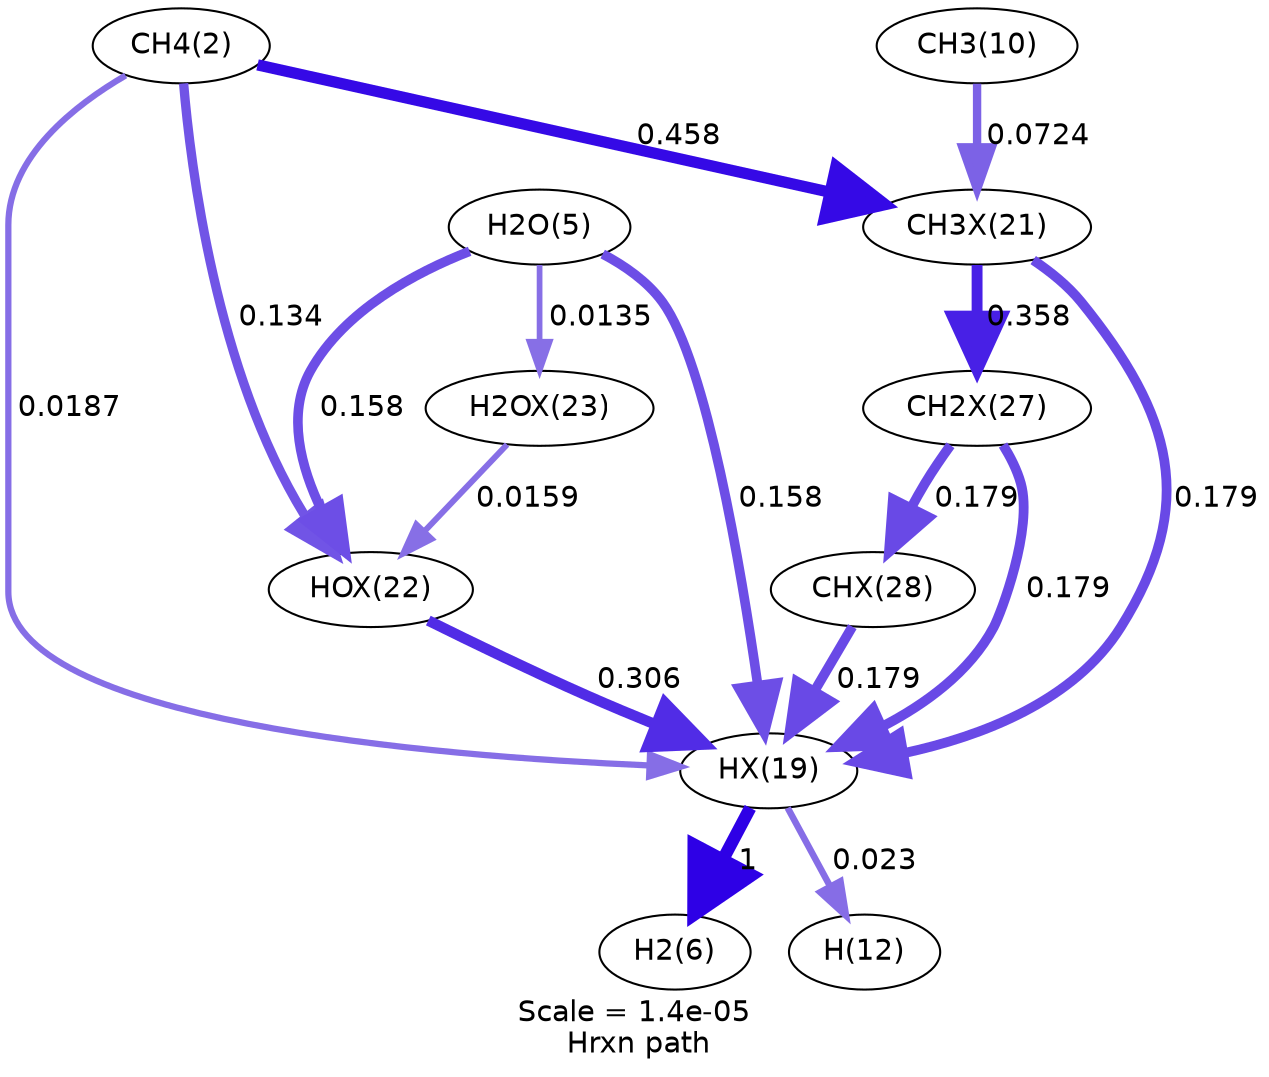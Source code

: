 digraph reaction_paths {
center=1;
s3 -> s23[fontname="Helvetica", penwidth=3, arrowsize=1.5, color="0.7, 0.519, 0.9"
, label=" 0.0187"];
s3 -> s26[fontname="Helvetica", penwidth=4.48, arrowsize=2.24, color="0.7, 0.634, 0.9"
, label=" 0.134"];
s3 -> s25[fontname="Helvetica", penwidth=5.41, arrowsize=2.71, color="0.7, 0.958, 0.9"
, label=" 0.458"];
s23 -> s7[fontname="Helvetica", penwidth=6, arrowsize=3, color="0.7, 1.5, 0.9"
, label=" 1"];
s23 -> s13[fontname="Helvetica", penwidth=3.15, arrowsize=1.58, color="0.7, 0.523, 0.9"
, label=" 0.023"];
s26 -> s23[fontname="Helvetica", penwidth=5.11, arrowsize=2.55, color="0.7, 0.806, 0.9"
, label=" 0.306"];
s6 -> s23[fontname="Helvetica", penwidth=4.61, arrowsize=2.3, color="0.7, 0.658, 0.9"
, label=" 0.158"];
s25 -> s23[fontname="Helvetica", penwidth=4.7, arrowsize=2.35, color="0.7, 0.679, 0.9"
, label=" 0.179"];
s31 -> s23[fontname="Helvetica", penwidth=4.7, arrowsize=2.35, color="0.7, 0.679, 0.9"
, label=" 0.179"];
s32 -> s23[fontname="Helvetica", penwidth=4.7, arrowsize=2.35, color="0.7, 0.679, 0.9"
, label=" 0.179"];
s6 -> s26[fontname="Helvetica", penwidth=4.61, arrowsize=2.3, color="0.7, 0.658, 0.9"
, label=" 0.158"];
s27 -> s26[fontname="Helvetica", penwidth=2.87, arrowsize=1.44, color="0.7, 0.516, 0.9"
, label=" 0.0159"];
s6 -> s27[fontname="Helvetica", penwidth=2.75, arrowsize=1.38, color="0.7, 0.514, 0.9"
, label=" 0.0135"];
s11 -> s25[fontname="Helvetica", penwidth=4.02, arrowsize=2.01, color="0.7, 0.572, 0.9"
, label=" 0.0724"];
s25 -> s31[fontname="Helvetica", penwidth=5.23, arrowsize=2.61, color="0.7, 0.858, 0.9"
, label=" 0.358"];
s31 -> s32[fontname="Helvetica", penwidth=4.7, arrowsize=2.35, color="0.7, 0.679, 0.9"
, label=" 0.179"];
s3 [ fontname="Helvetica", label="CH4(2)"];
s6 [ fontname="Helvetica", label="H2O(5)"];
s7 [ fontname="Helvetica", label="H2(6)"];
s11 [ fontname="Helvetica", label="CH3(10)"];
s13 [ fontname="Helvetica", label="H(12)"];
s23 [ fontname="Helvetica", label="HX(19)"];
s25 [ fontname="Helvetica", label="CH3X(21)"];
s26 [ fontname="Helvetica", label="HOX(22)"];
s27 [ fontname="Helvetica", label="H2OX(23)"];
s31 [ fontname="Helvetica", label="CH2X(27)"];
s32 [ fontname="Helvetica", label="CHX(28)"];
 label = "Scale = 1.4e-05\l Hrxn path";
 fontname = "Helvetica";
}
